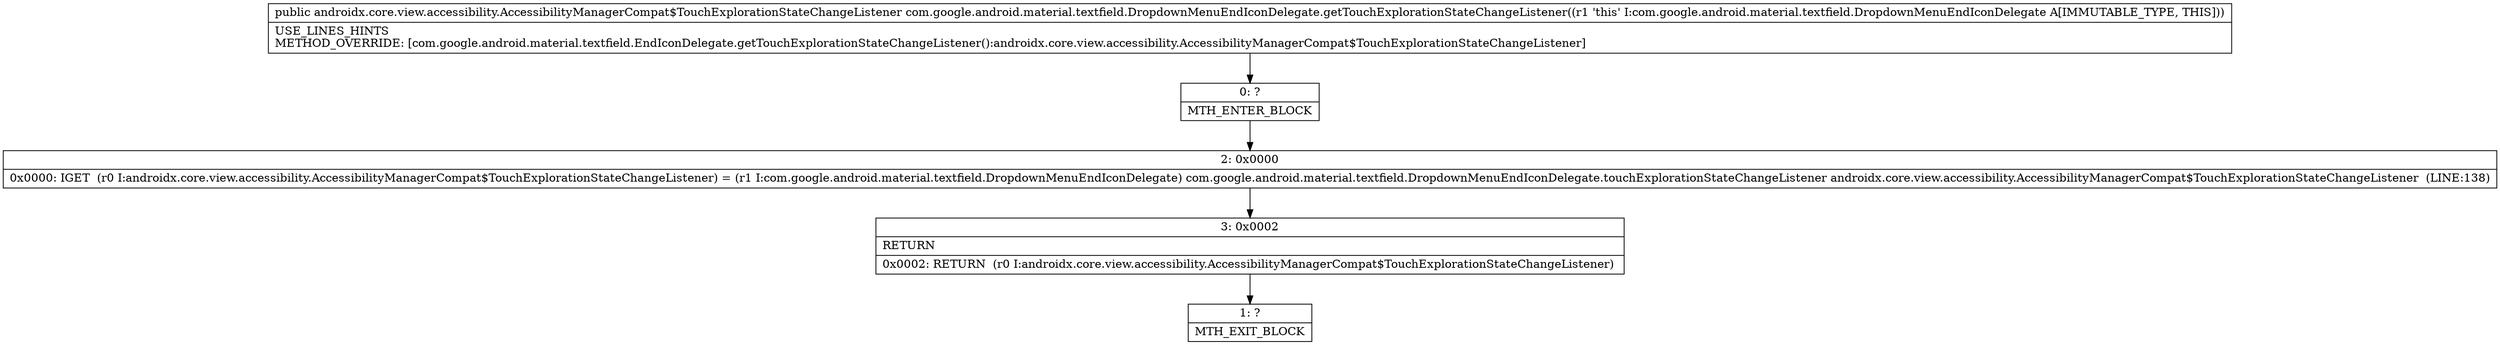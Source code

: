 digraph "CFG forcom.google.android.material.textfield.DropdownMenuEndIconDelegate.getTouchExplorationStateChangeListener()Landroidx\/core\/view\/accessibility\/AccessibilityManagerCompat$TouchExplorationStateChangeListener;" {
Node_0 [shape=record,label="{0\:\ ?|MTH_ENTER_BLOCK\l}"];
Node_2 [shape=record,label="{2\:\ 0x0000|0x0000: IGET  (r0 I:androidx.core.view.accessibility.AccessibilityManagerCompat$TouchExplorationStateChangeListener) = (r1 I:com.google.android.material.textfield.DropdownMenuEndIconDelegate) com.google.android.material.textfield.DropdownMenuEndIconDelegate.touchExplorationStateChangeListener androidx.core.view.accessibility.AccessibilityManagerCompat$TouchExplorationStateChangeListener  (LINE:138)\l}"];
Node_3 [shape=record,label="{3\:\ 0x0002|RETURN\l|0x0002: RETURN  (r0 I:androidx.core.view.accessibility.AccessibilityManagerCompat$TouchExplorationStateChangeListener) \l}"];
Node_1 [shape=record,label="{1\:\ ?|MTH_EXIT_BLOCK\l}"];
MethodNode[shape=record,label="{public androidx.core.view.accessibility.AccessibilityManagerCompat$TouchExplorationStateChangeListener com.google.android.material.textfield.DropdownMenuEndIconDelegate.getTouchExplorationStateChangeListener((r1 'this' I:com.google.android.material.textfield.DropdownMenuEndIconDelegate A[IMMUTABLE_TYPE, THIS]))  | USE_LINES_HINTS\lMETHOD_OVERRIDE: [com.google.android.material.textfield.EndIconDelegate.getTouchExplorationStateChangeListener():androidx.core.view.accessibility.AccessibilityManagerCompat$TouchExplorationStateChangeListener]\l}"];
MethodNode -> Node_0;Node_0 -> Node_2;
Node_2 -> Node_3;
Node_3 -> Node_1;
}

